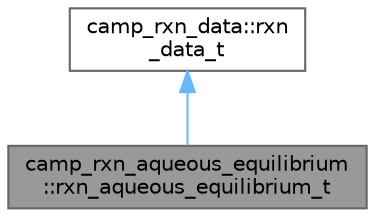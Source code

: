 digraph "camp_rxn_aqueous_equilibrium::rxn_aqueous_equilibrium_t"
{
 // LATEX_PDF_SIZE
  bgcolor="transparent";
  edge [fontname=Helvetica,fontsize=10,labelfontname=Helvetica,labelfontsize=10];
  node [fontname=Helvetica,fontsize=10,shape=box,height=0.2,width=0.4];
  Node1 [label="camp_rxn_aqueous_equilibrium\l::rxn_aqueous_equilibrium_t",height=0.2,width=0.4,color="gray40", fillcolor="grey60", style="filled", fontcolor="black",tooltip="Generic test reaction data type."];
  Node2 -> Node1 [dir="back",color="steelblue1",style="solid"];
  Node2 [label="camp_rxn_data::rxn\l_data_t",height=0.2,width=0.4,color="gray40", fillcolor="white", style="filled",URL="$structcamp__rxn__data_1_1rxn__data__t.html",tooltip="Abstract reaction data type."];
}
